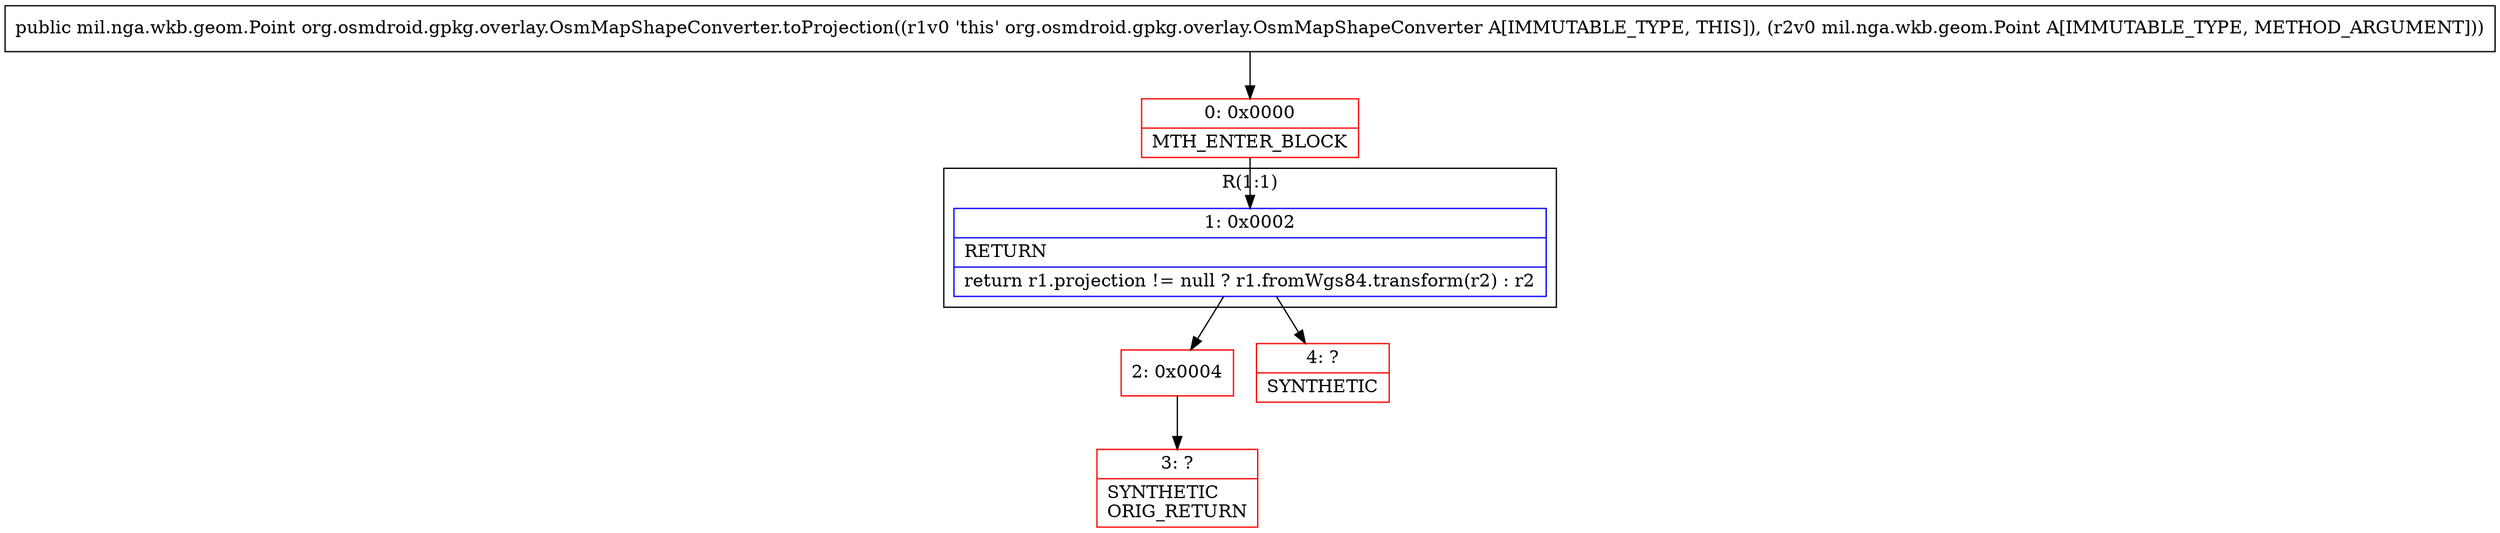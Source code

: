 digraph "CFG fororg.osmdroid.gpkg.overlay.OsmMapShapeConverter.toProjection(Lmil\/nga\/wkb\/geom\/Point;)Lmil\/nga\/wkb\/geom\/Point;" {
subgraph cluster_Region_786800373 {
label = "R(1:1)";
node [shape=record,color=blue];
Node_1 [shape=record,label="{1\:\ 0x0002|RETURN\l|return r1.projection != null ? r1.fromWgs84.transform(r2) : r2\l}"];
}
Node_0 [shape=record,color=red,label="{0\:\ 0x0000|MTH_ENTER_BLOCK\l}"];
Node_2 [shape=record,color=red,label="{2\:\ 0x0004}"];
Node_3 [shape=record,color=red,label="{3\:\ ?|SYNTHETIC\lORIG_RETURN\l}"];
Node_4 [shape=record,color=red,label="{4\:\ ?|SYNTHETIC\l}"];
MethodNode[shape=record,label="{public mil.nga.wkb.geom.Point org.osmdroid.gpkg.overlay.OsmMapShapeConverter.toProjection((r1v0 'this' org.osmdroid.gpkg.overlay.OsmMapShapeConverter A[IMMUTABLE_TYPE, THIS]), (r2v0 mil.nga.wkb.geom.Point A[IMMUTABLE_TYPE, METHOD_ARGUMENT])) }"];
MethodNode -> Node_0;
Node_1 -> Node_2;
Node_1 -> Node_4;
Node_0 -> Node_1;
Node_2 -> Node_3;
}

